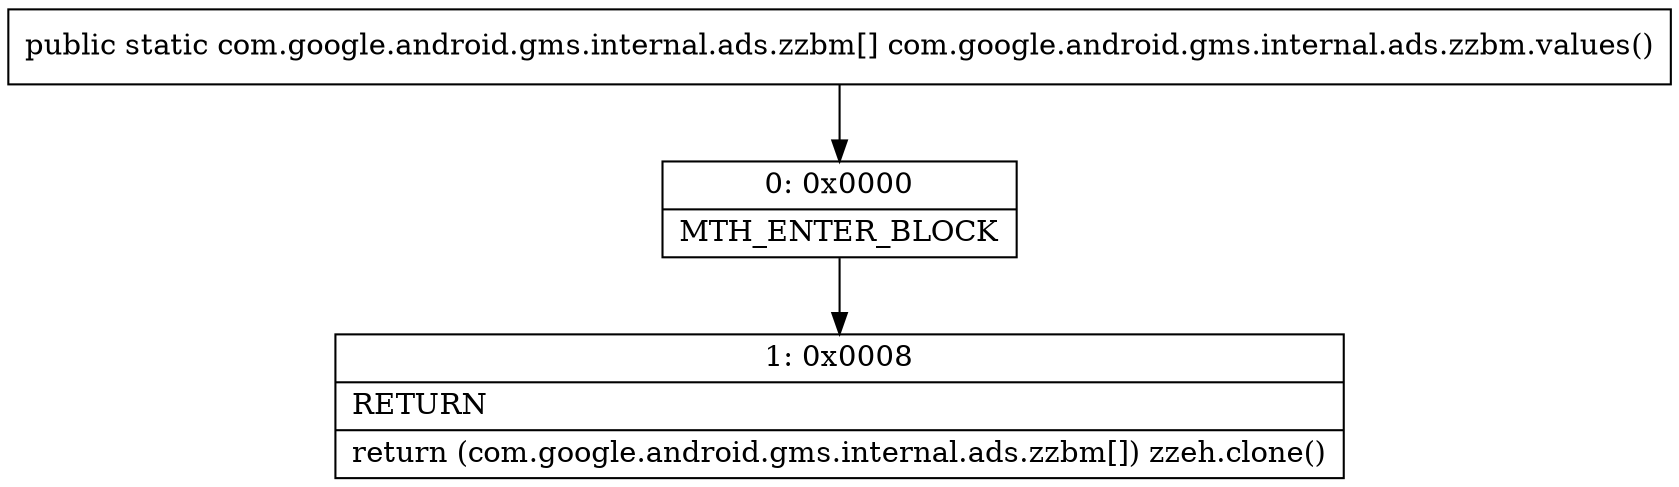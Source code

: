 digraph "CFG forcom.google.android.gms.internal.ads.zzbm.values()[Lcom\/google\/android\/gms\/internal\/ads\/zzbm;" {
Node_0 [shape=record,label="{0\:\ 0x0000|MTH_ENTER_BLOCK\l}"];
Node_1 [shape=record,label="{1\:\ 0x0008|RETURN\l|return (com.google.android.gms.internal.ads.zzbm[]) zzeh.clone()\l}"];
MethodNode[shape=record,label="{public static com.google.android.gms.internal.ads.zzbm[] com.google.android.gms.internal.ads.zzbm.values() }"];
MethodNode -> Node_0;
Node_0 -> Node_1;
}

